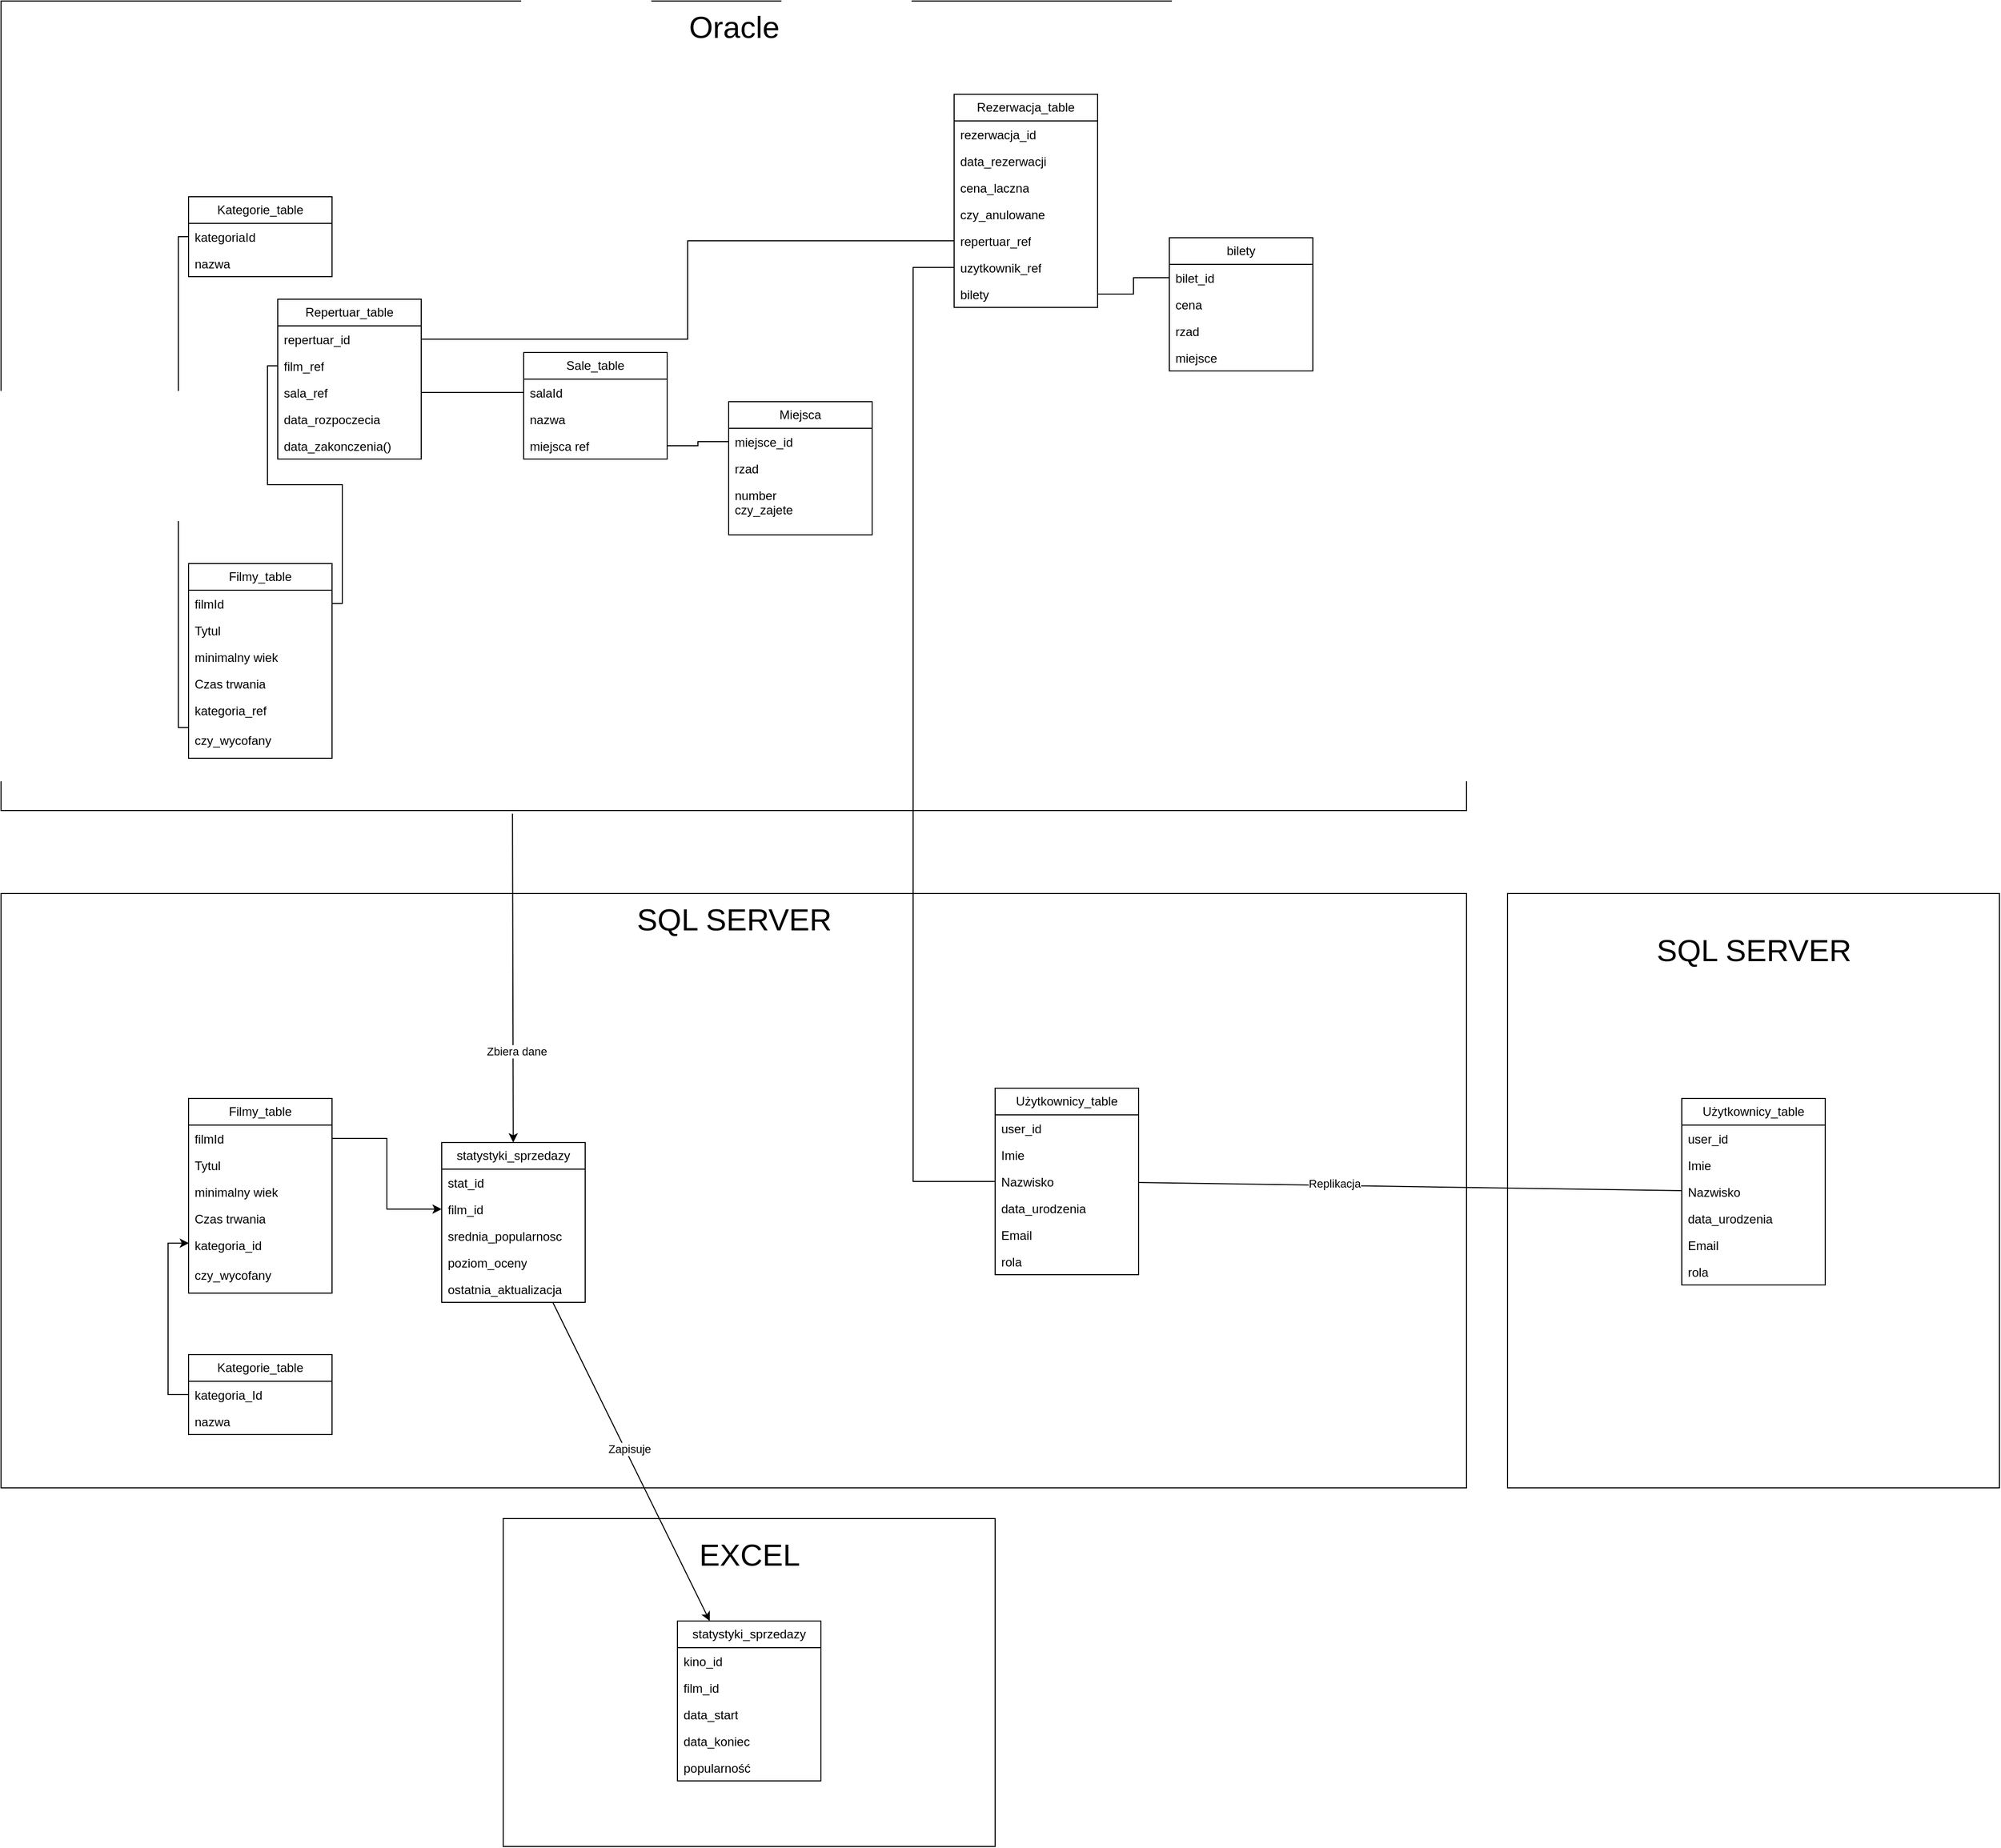 <mxfile version="27.1.6">
  <diagram name="Strona-1" id="frM_Lpd7NIh3YXwH7ZQj">
    <mxGraphModel dx="4051" dy="3438" grid="1" gridSize="10" guides="1" tooltips="1" connect="1" arrows="1" fold="1" page="1" pageScale="1" pageWidth="827" pageHeight="1169" math="0" shadow="0">
      <root>
        <mxCell id="0" />
        <mxCell id="1" parent="0" />
        <mxCell id="8MVPs4rzl3GMZWOx7cKW-61" value="" style="rounded=0;whiteSpace=wrap;html=1;" parent="1" vertex="1">
          <mxGeometry x="90" y="460" width="1430" height="580" as="geometry" />
        </mxCell>
        <mxCell id="8MVPs4rzl3GMZWOx7cKW-57" value="" style="rounded=0;whiteSpace=wrap;html=1;" parent="1" vertex="1">
          <mxGeometry x="90" y="-411" width="1430" height="790" as="geometry" />
        </mxCell>
        <mxCell id="8MVPs4rzl3GMZWOx7cKW-1" value="Użytkownicy_table" style="swimlane;fontStyle=0;childLayout=stackLayout;horizontal=1;startSize=26;fillColor=none;horizontalStack=0;resizeParent=1;resizeParentMax=0;resizeLast=0;collapsible=1;marginBottom=0;whiteSpace=wrap;html=1;" parent="1" vertex="1">
          <mxGeometry x="1060" y="650" width="140" height="182" as="geometry" />
        </mxCell>
        <mxCell id="8MVPs4rzl3GMZWOx7cKW-2" value="user_id" style="text;strokeColor=none;fillColor=none;align=left;verticalAlign=top;spacingLeft=4;spacingRight=4;overflow=hidden;rotatable=0;points=[[0,0.5],[1,0.5]];portConstraint=eastwest;whiteSpace=wrap;html=1;" parent="8MVPs4rzl3GMZWOx7cKW-1" vertex="1">
          <mxGeometry y="26" width="140" height="26" as="geometry" />
        </mxCell>
        <mxCell id="8MVPs4rzl3GMZWOx7cKW-3" value="Imie" style="text;strokeColor=none;fillColor=none;align=left;verticalAlign=top;spacingLeft=4;spacingRight=4;overflow=hidden;rotatable=0;points=[[0,0.5],[1,0.5]];portConstraint=eastwest;whiteSpace=wrap;html=1;" parent="8MVPs4rzl3GMZWOx7cKW-1" vertex="1">
          <mxGeometry y="52" width="140" height="26" as="geometry" />
        </mxCell>
        <mxCell id="8MVPs4rzl3GMZWOx7cKW-4" value="Nazwisko" style="text;strokeColor=none;fillColor=none;align=left;verticalAlign=top;spacingLeft=4;spacingRight=4;overflow=hidden;rotatable=0;points=[[0,0.5],[1,0.5]];portConstraint=eastwest;whiteSpace=wrap;html=1;" parent="8MVPs4rzl3GMZWOx7cKW-1" vertex="1">
          <mxGeometry y="78" width="140" height="26" as="geometry" />
        </mxCell>
        <mxCell id="8MVPs4rzl3GMZWOx7cKW-5" value="data_urodzenia" style="text;strokeColor=none;fillColor=none;align=left;verticalAlign=top;spacingLeft=4;spacingRight=4;overflow=hidden;rotatable=0;points=[[0,0.5],[1,0.5]];portConstraint=eastwest;whiteSpace=wrap;html=1;" parent="8MVPs4rzl3GMZWOx7cKW-1" vertex="1">
          <mxGeometry y="104" width="140" height="26" as="geometry" />
        </mxCell>
        <mxCell id="8MVPs4rzl3GMZWOx7cKW-6" value="Email" style="text;strokeColor=none;fillColor=none;align=left;verticalAlign=top;spacingLeft=4;spacingRight=4;overflow=hidden;rotatable=0;points=[[0,0.5],[1,0.5]];portConstraint=eastwest;whiteSpace=wrap;html=1;" parent="8MVPs4rzl3GMZWOx7cKW-1" vertex="1">
          <mxGeometry y="130" width="140" height="26" as="geometry" />
        </mxCell>
        <mxCell id="8MVPs4rzl3GMZWOx7cKW-7" value="rola" style="text;strokeColor=none;fillColor=none;align=left;verticalAlign=top;spacingLeft=4;spacingRight=4;overflow=hidden;rotatable=0;points=[[0,0.5],[1,0.5]];portConstraint=eastwest;whiteSpace=wrap;html=1;" parent="8MVPs4rzl3GMZWOx7cKW-1" vertex="1">
          <mxGeometry y="156" width="140" height="26" as="geometry" />
        </mxCell>
        <mxCell id="8MVPs4rzl3GMZWOx7cKW-8" value="Filmy_table" style="swimlane;fontStyle=0;childLayout=stackLayout;horizontal=1;startSize=26;fillColor=none;horizontalStack=0;resizeParent=1;resizeParentMax=0;resizeLast=0;collapsible=1;marginBottom=0;whiteSpace=wrap;html=1;" parent="1" vertex="1">
          <mxGeometry x="273" y="138" width="140" height="190" as="geometry" />
        </mxCell>
        <mxCell id="8MVPs4rzl3GMZWOx7cKW-9" value="filmId" style="text;strokeColor=none;fillColor=none;align=left;verticalAlign=top;spacingLeft=4;spacingRight=4;overflow=hidden;rotatable=0;points=[[0,0.5],[1,0.5]];portConstraint=eastwest;whiteSpace=wrap;html=1;" parent="8MVPs4rzl3GMZWOx7cKW-8" vertex="1">
          <mxGeometry y="26" width="140" height="26" as="geometry" />
        </mxCell>
        <mxCell id="8MVPs4rzl3GMZWOx7cKW-10" value="Tytul" style="text;strokeColor=none;fillColor=none;align=left;verticalAlign=top;spacingLeft=4;spacingRight=4;overflow=hidden;rotatable=0;points=[[0,0.5],[1,0.5]];portConstraint=eastwest;whiteSpace=wrap;html=1;" parent="8MVPs4rzl3GMZWOx7cKW-8" vertex="1">
          <mxGeometry y="52" width="140" height="26" as="geometry" />
        </mxCell>
        <mxCell id="8MVPs4rzl3GMZWOx7cKW-11" value="minimalny wiek" style="text;strokeColor=none;fillColor=none;align=left;verticalAlign=top;spacingLeft=4;spacingRight=4;overflow=hidden;rotatable=0;points=[[0,0.5],[1,0.5]];portConstraint=eastwest;whiteSpace=wrap;html=1;" parent="8MVPs4rzl3GMZWOx7cKW-8" vertex="1">
          <mxGeometry y="78" width="140" height="26" as="geometry" />
        </mxCell>
        <mxCell id="8MVPs4rzl3GMZWOx7cKW-12" value="Czas trwania" style="text;strokeColor=none;fillColor=none;align=left;verticalAlign=top;spacingLeft=4;spacingRight=4;overflow=hidden;rotatable=0;points=[[0,0.5],[1,0.5]];portConstraint=eastwest;whiteSpace=wrap;html=1;" parent="8MVPs4rzl3GMZWOx7cKW-8" vertex="1">
          <mxGeometry y="104" width="140" height="26" as="geometry" />
        </mxCell>
        <mxCell id="8MVPs4rzl3GMZWOx7cKW-13" value="kategoria_ref&lt;div&gt;&lt;br&gt;&lt;/div&gt;&lt;div&gt;czy_wycofany&lt;/div&gt;" style="text;strokeColor=none;fillColor=none;align=left;verticalAlign=top;spacingLeft=4;spacingRight=4;overflow=hidden;rotatable=0;points=[[0,0.5],[1,0.5]];portConstraint=eastwest;whiteSpace=wrap;html=1;" parent="8MVPs4rzl3GMZWOx7cKW-8" vertex="1">
          <mxGeometry y="130" width="140" height="60" as="geometry" />
        </mxCell>
        <mxCell id="8MVPs4rzl3GMZWOx7cKW-14" value="Kategorie_table" style="swimlane;fontStyle=0;childLayout=stackLayout;horizontal=1;startSize=26;fillColor=none;horizontalStack=0;resizeParent=1;resizeParentMax=0;resizeLast=0;collapsible=1;marginBottom=0;whiteSpace=wrap;html=1;" parent="1" vertex="1">
          <mxGeometry x="273" y="-220" width="140" height="78" as="geometry" />
        </mxCell>
        <mxCell id="8MVPs4rzl3GMZWOx7cKW-15" value="kategoriaId" style="text;strokeColor=none;fillColor=none;align=left;verticalAlign=top;spacingLeft=4;spacingRight=4;overflow=hidden;rotatable=0;points=[[0,0.5],[1,0.5]];portConstraint=eastwest;whiteSpace=wrap;html=1;" parent="8MVPs4rzl3GMZWOx7cKW-14" vertex="1">
          <mxGeometry y="26" width="140" height="26" as="geometry" />
        </mxCell>
        <mxCell id="8MVPs4rzl3GMZWOx7cKW-16" value="nazwa" style="text;strokeColor=none;fillColor=none;align=left;verticalAlign=top;spacingLeft=4;spacingRight=4;overflow=hidden;rotatable=0;points=[[0,0.5],[1,0.5]];portConstraint=eastwest;whiteSpace=wrap;html=1;" parent="8MVPs4rzl3GMZWOx7cKW-14" vertex="1">
          <mxGeometry y="52" width="140" height="26" as="geometry" />
        </mxCell>
        <mxCell id="8MVPs4rzl3GMZWOx7cKW-17" value="Sale_table" style="swimlane;fontStyle=0;childLayout=stackLayout;horizontal=1;startSize=26;fillColor=none;horizontalStack=0;resizeParent=1;resizeParentMax=0;resizeLast=0;collapsible=1;marginBottom=0;whiteSpace=wrap;html=1;" parent="1" vertex="1">
          <mxGeometry x="600" y="-68" width="140" height="104" as="geometry" />
        </mxCell>
        <mxCell id="8MVPs4rzl3GMZWOx7cKW-18" value="salaId" style="text;strokeColor=none;fillColor=none;align=left;verticalAlign=top;spacingLeft=4;spacingRight=4;overflow=hidden;rotatable=0;points=[[0,0.5],[1,0.5]];portConstraint=eastwest;whiteSpace=wrap;html=1;" parent="8MVPs4rzl3GMZWOx7cKW-17" vertex="1">
          <mxGeometry y="26" width="140" height="26" as="geometry" />
        </mxCell>
        <mxCell id="8MVPs4rzl3GMZWOx7cKW-19" value="nazwa" style="text;strokeColor=none;fillColor=none;align=left;verticalAlign=top;spacingLeft=4;spacingRight=4;overflow=hidden;rotatable=0;points=[[0,0.5],[1,0.5]];portConstraint=eastwest;whiteSpace=wrap;html=1;" parent="8MVPs4rzl3GMZWOx7cKW-17" vertex="1">
          <mxGeometry y="52" width="140" height="26" as="geometry" />
        </mxCell>
        <mxCell id="8MVPs4rzl3GMZWOx7cKW-20" value="miejsca ref" style="text;strokeColor=none;fillColor=none;align=left;verticalAlign=top;spacingLeft=4;spacingRight=4;overflow=hidden;rotatable=0;points=[[0,0.5],[1,0.5]];portConstraint=eastwest;whiteSpace=wrap;html=1;" parent="8MVPs4rzl3GMZWOx7cKW-17" vertex="1">
          <mxGeometry y="78" width="140" height="26" as="geometry" />
        </mxCell>
        <mxCell id="8MVPs4rzl3GMZWOx7cKW-21" value="Repertuar_table" style="swimlane;fontStyle=0;childLayout=stackLayout;horizontal=1;startSize=26;fillColor=none;horizontalStack=0;resizeParent=1;resizeParentMax=0;resizeLast=0;collapsible=1;marginBottom=0;whiteSpace=wrap;html=1;" parent="1" vertex="1">
          <mxGeometry x="360" y="-120" width="140" height="156" as="geometry" />
        </mxCell>
        <mxCell id="8MVPs4rzl3GMZWOx7cKW-22" value="repertuar_id" style="text;strokeColor=none;fillColor=none;align=left;verticalAlign=top;spacingLeft=4;spacingRight=4;overflow=hidden;rotatable=0;points=[[0,0.5],[1,0.5]];portConstraint=eastwest;whiteSpace=wrap;html=1;" parent="8MVPs4rzl3GMZWOx7cKW-21" vertex="1">
          <mxGeometry y="26" width="140" height="26" as="geometry" />
        </mxCell>
        <mxCell id="8MVPs4rzl3GMZWOx7cKW-23" value="film_ref" style="text;strokeColor=none;fillColor=none;align=left;verticalAlign=top;spacingLeft=4;spacingRight=4;overflow=hidden;rotatable=0;points=[[0,0.5],[1,0.5]];portConstraint=eastwest;whiteSpace=wrap;html=1;" parent="8MVPs4rzl3GMZWOx7cKW-21" vertex="1">
          <mxGeometry y="52" width="140" height="26" as="geometry" />
        </mxCell>
        <mxCell id="8MVPs4rzl3GMZWOx7cKW-24" value="sala_ref" style="text;strokeColor=none;fillColor=none;align=left;verticalAlign=top;spacingLeft=4;spacingRight=4;overflow=hidden;rotatable=0;points=[[0,0.5],[1,0.5]];portConstraint=eastwest;whiteSpace=wrap;html=1;" parent="8MVPs4rzl3GMZWOx7cKW-21" vertex="1">
          <mxGeometry y="78" width="140" height="26" as="geometry" />
        </mxCell>
        <mxCell id="8MVPs4rzl3GMZWOx7cKW-25" value="data_rozpoczecia" style="text;strokeColor=none;fillColor=none;align=left;verticalAlign=top;spacingLeft=4;spacingRight=4;overflow=hidden;rotatable=0;points=[[0,0.5],[1,0.5]];portConstraint=eastwest;whiteSpace=wrap;html=1;" parent="8MVPs4rzl3GMZWOx7cKW-21" vertex="1">
          <mxGeometry y="104" width="140" height="26" as="geometry" />
        </mxCell>
        <mxCell id="8MVPs4rzl3GMZWOx7cKW-26" value="data_zakonczenia()" style="text;strokeColor=none;fillColor=none;align=left;verticalAlign=top;spacingLeft=4;spacingRight=4;overflow=hidden;rotatable=0;points=[[0,0.5],[1,0.5]];portConstraint=eastwest;whiteSpace=wrap;html=1;" parent="8MVPs4rzl3GMZWOx7cKW-21" vertex="1">
          <mxGeometry y="130" width="140" height="26" as="geometry" />
        </mxCell>
        <mxCell id="8MVPs4rzl3GMZWOx7cKW-27" value="Miejsca" style="swimlane;fontStyle=0;childLayout=stackLayout;horizontal=1;startSize=26;fillColor=none;horizontalStack=0;resizeParent=1;resizeParentMax=0;resizeLast=0;collapsible=1;marginBottom=0;whiteSpace=wrap;html=1;" parent="1" vertex="1">
          <mxGeometry x="800" y="-20" width="140" height="130" as="geometry" />
        </mxCell>
        <mxCell id="8MVPs4rzl3GMZWOx7cKW-28" value="miejsce_id" style="text;strokeColor=none;fillColor=none;align=left;verticalAlign=top;spacingLeft=4;spacingRight=4;overflow=hidden;rotatable=0;points=[[0,0.5],[1,0.5]];portConstraint=eastwest;whiteSpace=wrap;html=1;" parent="8MVPs4rzl3GMZWOx7cKW-27" vertex="1">
          <mxGeometry y="26" width="140" height="26" as="geometry" />
        </mxCell>
        <mxCell id="8MVPs4rzl3GMZWOx7cKW-29" value="rzad" style="text;strokeColor=none;fillColor=none;align=left;verticalAlign=top;spacingLeft=4;spacingRight=4;overflow=hidden;rotatable=0;points=[[0,0.5],[1,0.5]];portConstraint=eastwest;whiteSpace=wrap;html=1;" parent="8MVPs4rzl3GMZWOx7cKW-27" vertex="1">
          <mxGeometry y="52" width="140" height="26" as="geometry" />
        </mxCell>
        <mxCell id="8MVPs4rzl3GMZWOx7cKW-30" value="number&lt;div&gt;czy_zajete&lt;/div&gt;" style="text;strokeColor=none;fillColor=none;align=left;verticalAlign=top;spacingLeft=4;spacingRight=4;overflow=hidden;rotatable=0;points=[[0,0.5],[1,0.5]];portConstraint=eastwest;whiteSpace=wrap;html=1;" parent="8MVPs4rzl3GMZWOx7cKW-27" vertex="1">
          <mxGeometry y="78" width="140" height="52" as="geometry" />
        </mxCell>
        <mxCell id="8MVPs4rzl3GMZWOx7cKW-31" value="bilety" style="swimlane;fontStyle=0;childLayout=stackLayout;horizontal=1;startSize=26;fillColor=none;horizontalStack=0;resizeParent=1;resizeParentMax=0;resizeLast=0;collapsible=1;marginBottom=0;whiteSpace=wrap;html=1;" parent="1" vertex="1">
          <mxGeometry x="1230" y="-180" width="140" height="130" as="geometry" />
        </mxCell>
        <mxCell id="8MVPs4rzl3GMZWOx7cKW-32" value="bilet_id" style="text;strokeColor=none;fillColor=none;align=left;verticalAlign=top;spacingLeft=4;spacingRight=4;overflow=hidden;rotatable=0;points=[[0,0.5],[1,0.5]];portConstraint=eastwest;whiteSpace=wrap;html=1;" parent="8MVPs4rzl3GMZWOx7cKW-31" vertex="1">
          <mxGeometry y="26" width="140" height="26" as="geometry" />
        </mxCell>
        <mxCell id="8MVPs4rzl3GMZWOx7cKW-33" value="cena" style="text;strokeColor=none;fillColor=none;align=left;verticalAlign=top;spacingLeft=4;spacingRight=4;overflow=hidden;rotatable=0;points=[[0,0.5],[1,0.5]];portConstraint=eastwest;whiteSpace=wrap;html=1;" parent="8MVPs4rzl3GMZWOx7cKW-31" vertex="1">
          <mxGeometry y="52" width="140" height="26" as="geometry" />
        </mxCell>
        <mxCell id="8MVPs4rzl3GMZWOx7cKW-34" value="rzad" style="text;strokeColor=none;fillColor=none;align=left;verticalAlign=top;spacingLeft=4;spacingRight=4;overflow=hidden;rotatable=0;points=[[0,0.5],[1,0.5]];portConstraint=eastwest;whiteSpace=wrap;html=1;" parent="8MVPs4rzl3GMZWOx7cKW-31" vertex="1">
          <mxGeometry y="78" width="140" height="26" as="geometry" />
        </mxCell>
        <mxCell id="8MVPs4rzl3GMZWOx7cKW-35" value="miejsce" style="text;strokeColor=none;fillColor=none;align=left;verticalAlign=top;spacingLeft=4;spacingRight=4;overflow=hidden;rotatable=0;points=[[0,0.5],[1,0.5]];portConstraint=eastwest;whiteSpace=wrap;html=1;" parent="8MVPs4rzl3GMZWOx7cKW-31" vertex="1">
          <mxGeometry y="104" width="140" height="26" as="geometry" />
        </mxCell>
        <mxCell id="8MVPs4rzl3GMZWOx7cKW-36" value="Rezerwacja_table" style="swimlane;fontStyle=0;childLayout=stackLayout;horizontal=1;startSize=26;fillColor=none;horizontalStack=0;resizeParent=1;resizeParentMax=0;resizeLast=0;collapsible=1;marginBottom=0;whiteSpace=wrap;html=1;" parent="1" vertex="1">
          <mxGeometry x="1020" y="-320" width="140" height="208" as="geometry" />
        </mxCell>
        <mxCell id="8MVPs4rzl3GMZWOx7cKW-37" value="rezerwacja_id" style="text;strokeColor=none;fillColor=none;align=left;verticalAlign=top;spacingLeft=4;spacingRight=4;overflow=hidden;rotatable=0;points=[[0,0.5],[1,0.5]];portConstraint=eastwest;whiteSpace=wrap;html=1;" parent="8MVPs4rzl3GMZWOx7cKW-36" vertex="1">
          <mxGeometry y="26" width="140" height="26" as="geometry" />
        </mxCell>
        <mxCell id="8MVPs4rzl3GMZWOx7cKW-38" value="data_rezerwacji" style="text;strokeColor=none;fillColor=none;align=left;verticalAlign=top;spacingLeft=4;spacingRight=4;overflow=hidden;rotatable=0;points=[[0,0.5],[1,0.5]];portConstraint=eastwest;whiteSpace=wrap;html=1;" parent="8MVPs4rzl3GMZWOx7cKW-36" vertex="1">
          <mxGeometry y="52" width="140" height="26" as="geometry" />
        </mxCell>
        <mxCell id="8MVPs4rzl3GMZWOx7cKW-39" value="cena_laczna" style="text;strokeColor=none;fillColor=none;align=left;verticalAlign=top;spacingLeft=4;spacingRight=4;overflow=hidden;rotatable=0;points=[[0,0.5],[1,0.5]];portConstraint=eastwest;whiteSpace=wrap;html=1;" parent="8MVPs4rzl3GMZWOx7cKW-36" vertex="1">
          <mxGeometry y="78" width="140" height="26" as="geometry" />
        </mxCell>
        <mxCell id="8MVPs4rzl3GMZWOx7cKW-40" value="czy_anulowane" style="text;strokeColor=none;fillColor=none;align=left;verticalAlign=top;spacingLeft=4;spacingRight=4;overflow=hidden;rotatable=0;points=[[0,0.5],[1,0.5]];portConstraint=eastwest;whiteSpace=wrap;html=1;" parent="8MVPs4rzl3GMZWOx7cKW-36" vertex="1">
          <mxGeometry y="104" width="140" height="26" as="geometry" />
        </mxCell>
        <mxCell id="8MVPs4rzl3GMZWOx7cKW-41" value="repertuar_ref" style="text;strokeColor=none;fillColor=none;align=left;verticalAlign=top;spacingLeft=4;spacingRight=4;overflow=hidden;rotatable=0;points=[[0,0.5],[1,0.5]];portConstraint=eastwest;whiteSpace=wrap;html=1;" parent="8MVPs4rzl3GMZWOx7cKW-36" vertex="1">
          <mxGeometry y="130" width="140" height="26" as="geometry" />
        </mxCell>
        <mxCell id="8MVPs4rzl3GMZWOx7cKW-42" value="uzytkownik_ref" style="text;strokeColor=none;fillColor=none;align=left;verticalAlign=top;spacingLeft=4;spacingRight=4;overflow=hidden;rotatable=0;points=[[0,0.5],[1,0.5]];portConstraint=eastwest;whiteSpace=wrap;html=1;" parent="8MVPs4rzl3GMZWOx7cKW-36" vertex="1">
          <mxGeometry y="156" width="140" height="26" as="geometry" />
        </mxCell>
        <mxCell id="8MVPs4rzl3GMZWOx7cKW-43" value="bilety" style="text;strokeColor=none;fillColor=none;align=left;verticalAlign=top;spacingLeft=4;spacingRight=4;overflow=hidden;rotatable=0;points=[[0,0.5],[1,0.5]];portConstraint=eastwest;whiteSpace=wrap;html=1;" parent="8MVPs4rzl3GMZWOx7cKW-36" vertex="1">
          <mxGeometry y="182" width="140" height="26" as="geometry" />
        </mxCell>
        <mxCell id="8MVPs4rzl3GMZWOx7cKW-44" value="" style="endArrow=none;html=1;edgeStyle=orthogonalEdgeStyle;rounded=0;entryX=0;entryY=0.5;entryDx=0;entryDy=0;exitX=0;exitY=0.5;exitDx=0;exitDy=0;" parent="1" source="8MVPs4rzl3GMZWOx7cKW-13" target="8MVPs4rzl3GMZWOx7cKW-15" edge="1">
          <mxGeometry relative="1" as="geometry">
            <mxPoint x="70" y="-60" as="sourcePoint" />
            <mxPoint x="230" y="-60" as="targetPoint" />
          </mxGeometry>
        </mxCell>
        <mxCell id="8MVPs4rzl3GMZWOx7cKW-45" value="" style="endArrow=none;html=1;edgeStyle=orthogonalEdgeStyle;rounded=0;entryX=0;entryY=0.5;entryDx=0;entryDy=0;exitX=1;exitY=0.5;exitDx=0;exitDy=0;" parent="1" source="8MVPs4rzl3GMZWOx7cKW-9" target="8MVPs4rzl3GMZWOx7cKW-23" edge="1">
          <mxGeometry relative="1" as="geometry">
            <mxPoint x="200" y="402" as="sourcePoint" />
            <mxPoint x="200" y="-140" as="targetPoint" />
          </mxGeometry>
        </mxCell>
        <mxCell id="8MVPs4rzl3GMZWOx7cKW-46" value="" style="endArrow=none;html=1;edgeStyle=orthogonalEdgeStyle;rounded=0;entryX=0;entryY=0.5;entryDx=0;entryDy=0;exitX=1;exitY=0.5;exitDx=0;exitDy=0;" parent="1" source="8MVPs4rzl3GMZWOx7cKW-22" target="8MVPs4rzl3GMZWOx7cKW-41" edge="1">
          <mxGeometry relative="1" as="geometry">
            <mxPoint x="700" y="255" as="sourcePoint" />
            <mxPoint x="700" y="-287" as="targetPoint" />
          </mxGeometry>
        </mxCell>
        <mxCell id="8MVPs4rzl3GMZWOx7cKW-47" value="" style="endArrow=none;html=1;edgeStyle=orthogonalEdgeStyle;rounded=0;exitX=1;exitY=0.5;exitDx=0;exitDy=0;" parent="1" source="8MVPs4rzl3GMZWOx7cKW-20" target="8MVPs4rzl3GMZWOx7cKW-28" edge="1">
          <mxGeometry relative="1" as="geometry">
            <mxPoint x="303" y="311" as="sourcePoint" />
            <mxPoint x="303" y="-231" as="targetPoint" />
          </mxGeometry>
        </mxCell>
        <mxCell id="8MVPs4rzl3GMZWOx7cKW-48" value="" style="endArrow=none;html=1;edgeStyle=orthogonalEdgeStyle;rounded=0;entryX=0;entryY=0.5;entryDx=0;entryDy=0;exitX=1;exitY=0.5;exitDx=0;exitDy=0;" parent="1" source="8MVPs4rzl3GMZWOx7cKW-24" target="8MVPs4rzl3GMZWOx7cKW-18" edge="1">
          <mxGeometry relative="1" as="geometry">
            <mxPoint x="313" y="321" as="sourcePoint" />
            <mxPoint x="313" y="-221" as="targetPoint" />
          </mxGeometry>
        </mxCell>
        <mxCell id="8MVPs4rzl3GMZWOx7cKW-49" value="" style="endArrow=none;html=1;edgeStyle=orthogonalEdgeStyle;rounded=0;entryX=0;entryY=0.5;entryDx=0;entryDy=0;exitX=1;exitY=0.5;exitDx=0;exitDy=0;" parent="1" source="8MVPs4rzl3GMZWOx7cKW-43" target="8MVPs4rzl3GMZWOx7cKW-32" edge="1">
          <mxGeometry relative="1" as="geometry">
            <mxPoint x="510" y="-71" as="sourcePoint" />
            <mxPoint x="1030" y="-167" as="targetPoint" />
          </mxGeometry>
        </mxCell>
        <mxCell id="8MVPs4rzl3GMZWOx7cKW-50" value="" style="endArrow=none;html=1;edgeStyle=orthogonalEdgeStyle;rounded=0;entryX=0;entryY=0.5;entryDx=0;entryDy=0;" parent="1" source="8MVPs4rzl3GMZWOx7cKW-1" target="8MVPs4rzl3GMZWOx7cKW-42" edge="1">
          <mxGeometry relative="1" as="geometry">
            <mxPoint x="1130" y="320" as="sourcePoint" />
            <mxPoint x="1130" y="100" as="targetPoint" />
            <Array as="points">
              <mxPoint x="980" y="-151" />
            </Array>
          </mxGeometry>
        </mxCell>
        <mxCell id="8MVPs4rzl3GMZWOx7cKW-51" value="Filmy_table" style="swimlane;fontStyle=0;childLayout=stackLayout;horizontal=1;startSize=26;fillColor=none;horizontalStack=0;resizeParent=1;resizeParentMax=0;resizeLast=0;collapsible=1;marginBottom=0;whiteSpace=wrap;html=1;" parent="1" vertex="1">
          <mxGeometry x="273" y="660" width="140" height="190" as="geometry" />
        </mxCell>
        <mxCell id="8MVPs4rzl3GMZWOx7cKW-52" value="filmId" style="text;strokeColor=none;fillColor=none;align=left;verticalAlign=top;spacingLeft=4;spacingRight=4;overflow=hidden;rotatable=0;points=[[0,0.5],[1,0.5]];portConstraint=eastwest;whiteSpace=wrap;html=1;" parent="8MVPs4rzl3GMZWOx7cKW-51" vertex="1">
          <mxGeometry y="26" width="140" height="26" as="geometry" />
        </mxCell>
        <mxCell id="8MVPs4rzl3GMZWOx7cKW-53" value="Tytul" style="text;strokeColor=none;fillColor=none;align=left;verticalAlign=top;spacingLeft=4;spacingRight=4;overflow=hidden;rotatable=0;points=[[0,0.5],[1,0.5]];portConstraint=eastwest;whiteSpace=wrap;html=1;" parent="8MVPs4rzl3GMZWOx7cKW-51" vertex="1">
          <mxGeometry y="52" width="140" height="26" as="geometry" />
        </mxCell>
        <mxCell id="8MVPs4rzl3GMZWOx7cKW-54" value="minimalny wiek" style="text;strokeColor=none;fillColor=none;align=left;verticalAlign=top;spacingLeft=4;spacingRight=4;overflow=hidden;rotatable=0;points=[[0,0.5],[1,0.5]];portConstraint=eastwest;whiteSpace=wrap;html=1;" parent="8MVPs4rzl3GMZWOx7cKW-51" vertex="1">
          <mxGeometry y="78" width="140" height="26" as="geometry" />
        </mxCell>
        <mxCell id="8MVPs4rzl3GMZWOx7cKW-55" value="Czas trwania" style="text;strokeColor=none;fillColor=none;align=left;verticalAlign=top;spacingLeft=4;spacingRight=4;overflow=hidden;rotatable=0;points=[[0,0.5],[1,0.5]];portConstraint=eastwest;whiteSpace=wrap;html=1;" parent="8MVPs4rzl3GMZWOx7cKW-51" vertex="1">
          <mxGeometry y="104" width="140" height="26" as="geometry" />
        </mxCell>
        <mxCell id="8MVPs4rzl3GMZWOx7cKW-56" value="kategoria_id&lt;div&gt;&lt;br&gt;&lt;/div&gt;&lt;div&gt;czy_wycofany&lt;/div&gt;" style="text;strokeColor=none;fillColor=none;align=left;verticalAlign=top;spacingLeft=4;spacingRight=4;overflow=hidden;rotatable=0;points=[[0,0.5],[1,0.5]];portConstraint=eastwest;whiteSpace=wrap;html=1;" parent="8MVPs4rzl3GMZWOx7cKW-51" vertex="1">
          <mxGeometry y="130" width="140" height="60" as="geometry" />
        </mxCell>
        <mxCell id="8MVPs4rzl3GMZWOx7cKW-60" value="&lt;font style=&quot;font-size: 30px;&quot;&gt;Oracle&lt;/font&gt;" style="text;html=1;align=center;verticalAlign=middle;resizable=0;points=[];autosize=1;strokeColor=none;fillColor=none;" parent="1" vertex="1">
          <mxGeometry x="750" y="-411" width="110" height="50" as="geometry" />
        </mxCell>
        <mxCell id="8MVPs4rzl3GMZWOx7cKW-62" value="&lt;font style=&quot;font-size: 30px;&quot;&gt;SQL SERVER&lt;/font&gt;" style="text;html=1;align=center;verticalAlign=middle;resizable=0;points=[];autosize=1;strokeColor=none;fillColor=none;" parent="1" vertex="1">
          <mxGeometry x="700" y="460" width="210" height="50" as="geometry" />
        </mxCell>
        <mxCell id="8MVPs4rzl3GMZWOx7cKW-73" value="Kategorie_table" style="swimlane;fontStyle=0;childLayout=stackLayout;horizontal=1;startSize=26;fillColor=none;horizontalStack=0;resizeParent=1;resizeParentMax=0;resizeLast=0;collapsible=1;marginBottom=0;whiteSpace=wrap;html=1;" parent="1" vertex="1">
          <mxGeometry x="273" y="910" width="140" height="78" as="geometry" />
        </mxCell>
        <mxCell id="8MVPs4rzl3GMZWOx7cKW-74" value="kategoria_Id" style="text;strokeColor=none;fillColor=none;align=left;verticalAlign=top;spacingLeft=4;spacingRight=4;overflow=hidden;rotatable=0;points=[[0,0.5],[1,0.5]];portConstraint=eastwest;whiteSpace=wrap;html=1;" parent="8MVPs4rzl3GMZWOx7cKW-73" vertex="1">
          <mxGeometry y="26" width="140" height="26" as="geometry" />
        </mxCell>
        <mxCell id="8MVPs4rzl3GMZWOx7cKW-75" value="nazwa" style="text;strokeColor=none;fillColor=none;align=left;verticalAlign=top;spacingLeft=4;spacingRight=4;overflow=hidden;rotatable=0;points=[[0,0.5],[1,0.5]];portConstraint=eastwest;whiteSpace=wrap;html=1;" parent="8MVPs4rzl3GMZWOx7cKW-73" vertex="1">
          <mxGeometry y="52" width="140" height="26" as="geometry" />
        </mxCell>
        <mxCell id="8MVPs4rzl3GMZWOx7cKW-76" style="edgeStyle=orthogonalEdgeStyle;rounded=0;orthogonalLoop=1;jettySize=auto;html=1;entryX=0.003;entryY=0.187;entryDx=0;entryDy=0;entryPerimeter=0;" parent="1" source="8MVPs4rzl3GMZWOx7cKW-74" target="8MVPs4rzl3GMZWOx7cKW-56" edge="1">
          <mxGeometry relative="1" as="geometry" />
        </mxCell>
        <mxCell id="8MVPs4rzl3GMZWOx7cKW-77" value="statystyki_sprzedazy" style="swimlane;fontStyle=0;childLayout=stackLayout;horizontal=1;startSize=26;fillColor=none;horizontalStack=0;resizeParent=1;resizeParentMax=0;resizeLast=0;collapsible=1;marginBottom=0;whiteSpace=wrap;html=1;" parent="1" vertex="1">
          <mxGeometry x="520" y="703" width="140" height="156" as="geometry" />
        </mxCell>
        <mxCell id="8MVPs4rzl3GMZWOx7cKW-78" value="stat_id" style="text;strokeColor=none;fillColor=none;align=left;verticalAlign=top;spacingLeft=4;spacingRight=4;overflow=hidden;rotatable=0;points=[[0,0.5],[1,0.5]];portConstraint=eastwest;whiteSpace=wrap;html=1;" parent="8MVPs4rzl3GMZWOx7cKW-77" vertex="1">
          <mxGeometry y="26" width="140" height="26" as="geometry" />
        </mxCell>
        <mxCell id="8MVPs4rzl3GMZWOx7cKW-79" value="film_id" style="text;strokeColor=none;fillColor=none;align=left;verticalAlign=top;spacingLeft=4;spacingRight=4;overflow=hidden;rotatable=0;points=[[0,0.5],[1,0.5]];portConstraint=eastwest;whiteSpace=wrap;html=1;" parent="8MVPs4rzl3GMZWOx7cKW-77" vertex="1">
          <mxGeometry y="52" width="140" height="26" as="geometry" />
        </mxCell>
        <mxCell id="8MVPs4rzl3GMZWOx7cKW-80" value="srednia_popularnosc" style="text;strokeColor=none;fillColor=none;align=left;verticalAlign=top;spacingLeft=4;spacingRight=4;overflow=hidden;rotatable=0;points=[[0,0.5],[1,0.5]];portConstraint=eastwest;whiteSpace=wrap;html=1;" parent="8MVPs4rzl3GMZWOx7cKW-77" vertex="1">
          <mxGeometry y="78" width="140" height="26" as="geometry" />
        </mxCell>
        <mxCell id="8MVPs4rzl3GMZWOx7cKW-81" value="poziom_oceny" style="text;strokeColor=none;fillColor=none;align=left;verticalAlign=top;spacingLeft=4;spacingRight=4;overflow=hidden;rotatable=0;points=[[0,0.5],[1,0.5]];portConstraint=eastwest;whiteSpace=wrap;html=1;" parent="8MVPs4rzl3GMZWOx7cKW-77" vertex="1">
          <mxGeometry y="104" width="140" height="26" as="geometry" />
        </mxCell>
        <mxCell id="8MVPs4rzl3GMZWOx7cKW-82" value="ostatnia_aktualizacja" style="text;strokeColor=none;fillColor=none;align=left;verticalAlign=top;spacingLeft=4;spacingRight=4;overflow=hidden;rotatable=0;points=[[0,0.5],[1,0.5]];portConstraint=eastwest;whiteSpace=wrap;html=1;" parent="8MVPs4rzl3GMZWOx7cKW-77" vertex="1">
          <mxGeometry y="130" width="140" height="26" as="geometry" />
        </mxCell>
        <mxCell id="8MVPs4rzl3GMZWOx7cKW-91" style="edgeStyle=orthogonalEdgeStyle;rounded=0;orthogonalLoop=1;jettySize=auto;html=1;entryX=0;entryY=0.5;entryDx=0;entryDy=0;" parent="1" source="8MVPs4rzl3GMZWOx7cKW-52" target="8MVPs4rzl3GMZWOx7cKW-79" edge="1">
          <mxGeometry relative="1" as="geometry" />
        </mxCell>
        <mxCell id="015HDyCm4sKrlWFYnNxV-2" value="" style="rounded=0;whiteSpace=wrap;html=1;" vertex="1" parent="1">
          <mxGeometry x="1560" y="460" width="480" height="580" as="geometry" />
        </mxCell>
        <mxCell id="015HDyCm4sKrlWFYnNxV-3" value="&lt;font style=&quot;font-size: 30px;&quot;&gt;SQL SERVER&lt;/font&gt;" style="text;html=1;align=center;verticalAlign=middle;resizable=0;points=[];autosize=1;strokeColor=none;fillColor=none;" vertex="1" parent="1">
          <mxGeometry x="1695" y="490" width="210" height="50" as="geometry" />
        </mxCell>
        <mxCell id="015HDyCm4sKrlWFYnNxV-4" value="Użytkownicy_table" style="swimlane;fontStyle=0;childLayout=stackLayout;horizontal=1;startSize=26;fillColor=none;horizontalStack=0;resizeParent=1;resizeParentMax=0;resizeLast=0;collapsible=1;marginBottom=0;whiteSpace=wrap;html=1;" vertex="1" parent="1">
          <mxGeometry x="1730" y="660" width="140" height="182" as="geometry" />
        </mxCell>
        <mxCell id="015HDyCm4sKrlWFYnNxV-5" value="user_id" style="text;strokeColor=none;fillColor=none;align=left;verticalAlign=top;spacingLeft=4;spacingRight=4;overflow=hidden;rotatable=0;points=[[0,0.5],[1,0.5]];portConstraint=eastwest;whiteSpace=wrap;html=1;" vertex="1" parent="015HDyCm4sKrlWFYnNxV-4">
          <mxGeometry y="26" width="140" height="26" as="geometry" />
        </mxCell>
        <mxCell id="015HDyCm4sKrlWFYnNxV-6" value="Imie" style="text;strokeColor=none;fillColor=none;align=left;verticalAlign=top;spacingLeft=4;spacingRight=4;overflow=hidden;rotatable=0;points=[[0,0.5],[1,0.5]];portConstraint=eastwest;whiteSpace=wrap;html=1;" vertex="1" parent="015HDyCm4sKrlWFYnNxV-4">
          <mxGeometry y="52" width="140" height="26" as="geometry" />
        </mxCell>
        <mxCell id="015HDyCm4sKrlWFYnNxV-7" value="Nazwisko" style="text;strokeColor=none;fillColor=none;align=left;verticalAlign=top;spacingLeft=4;spacingRight=4;overflow=hidden;rotatable=0;points=[[0,0.5],[1,0.5]];portConstraint=eastwest;whiteSpace=wrap;html=1;" vertex="1" parent="015HDyCm4sKrlWFYnNxV-4">
          <mxGeometry y="78" width="140" height="26" as="geometry" />
        </mxCell>
        <mxCell id="015HDyCm4sKrlWFYnNxV-8" value="data_urodzenia" style="text;strokeColor=none;fillColor=none;align=left;verticalAlign=top;spacingLeft=4;spacingRight=4;overflow=hidden;rotatable=0;points=[[0,0.5],[1,0.5]];portConstraint=eastwest;whiteSpace=wrap;html=1;" vertex="1" parent="015HDyCm4sKrlWFYnNxV-4">
          <mxGeometry y="104" width="140" height="26" as="geometry" />
        </mxCell>
        <mxCell id="015HDyCm4sKrlWFYnNxV-9" value="Email" style="text;strokeColor=none;fillColor=none;align=left;verticalAlign=top;spacingLeft=4;spacingRight=4;overflow=hidden;rotatable=0;points=[[0,0.5],[1,0.5]];portConstraint=eastwest;whiteSpace=wrap;html=1;" vertex="1" parent="015HDyCm4sKrlWFYnNxV-4">
          <mxGeometry y="130" width="140" height="26" as="geometry" />
        </mxCell>
        <mxCell id="015HDyCm4sKrlWFYnNxV-10" value="rola" style="text;strokeColor=none;fillColor=none;align=left;verticalAlign=top;spacingLeft=4;spacingRight=4;overflow=hidden;rotatable=0;points=[[0,0.5],[1,0.5]];portConstraint=eastwest;whiteSpace=wrap;html=1;" vertex="1" parent="015HDyCm4sKrlWFYnNxV-4">
          <mxGeometry y="156" width="140" height="26" as="geometry" />
        </mxCell>
        <mxCell id="015HDyCm4sKrlWFYnNxV-13" value="" style="endArrow=none;html=1;rounded=0;" edge="1" parent="1" source="8MVPs4rzl3GMZWOx7cKW-1" target="015HDyCm4sKrlWFYnNxV-4">
          <mxGeometry width="50" height="50" relative="1" as="geometry">
            <mxPoint x="1350" y="740" as="sourcePoint" />
            <mxPoint x="1400" y="690" as="targetPoint" />
          </mxGeometry>
        </mxCell>
        <mxCell id="015HDyCm4sKrlWFYnNxV-14" value="Replikacja" style="edgeLabel;html=1;align=center;verticalAlign=middle;resizable=0;points=[];" vertex="1" connectable="0" parent="015HDyCm4sKrlWFYnNxV-13">
          <mxGeometry x="-0.281" y="2" relative="1" as="geometry">
            <mxPoint as="offset" />
          </mxGeometry>
        </mxCell>
        <mxCell id="015HDyCm4sKrlWFYnNxV-15" value="" style="rounded=0;whiteSpace=wrap;html=1;" vertex="1" parent="1">
          <mxGeometry x="580" y="1070" width="480" height="320" as="geometry" />
        </mxCell>
        <mxCell id="015HDyCm4sKrlWFYnNxV-16" value="&lt;font style=&quot;font-size: 30px;&quot;&gt;EXCEL&lt;/font&gt;" style="text;html=1;align=center;verticalAlign=middle;resizable=0;points=[];autosize=1;strokeColor=none;fillColor=none;" vertex="1" parent="1">
          <mxGeometry x="760" y="1080" width="120" height="50" as="geometry" />
        </mxCell>
        <mxCell id="015HDyCm4sKrlWFYnNxV-17" value="" style="endArrow=classic;html=1;rounded=0;exitX=0.349;exitY=1.004;exitDx=0;exitDy=0;exitPerimeter=0;" edge="1" parent="1" source="8MVPs4rzl3GMZWOx7cKW-57" target="8MVPs4rzl3GMZWOx7cKW-77">
          <mxGeometry width="50" height="50" relative="1" as="geometry">
            <mxPoint x="20" y="560" as="sourcePoint" />
            <mxPoint x="70" y="510" as="targetPoint" />
          </mxGeometry>
        </mxCell>
        <mxCell id="015HDyCm4sKrlWFYnNxV-18" value="Zbiera dane" style="edgeLabel;html=1;align=center;verticalAlign=middle;resizable=0;points=[];" vertex="1" connectable="0" parent="015HDyCm4sKrlWFYnNxV-17">
          <mxGeometry x="0.442" y="3" relative="1" as="geometry">
            <mxPoint as="offset" />
          </mxGeometry>
        </mxCell>
        <mxCell id="015HDyCm4sKrlWFYnNxV-19" value="" style="endArrow=classic;html=1;rounded=0;" edge="1" parent="1" source="8MVPs4rzl3GMZWOx7cKW-77" target="015HDyCm4sKrlWFYnNxV-20">
          <mxGeometry width="50" height="50" relative="1" as="geometry">
            <mxPoint x="280" y="1440" as="sourcePoint" />
            <mxPoint x="130" y="1330" as="targetPoint" />
          </mxGeometry>
        </mxCell>
        <mxCell id="015HDyCm4sKrlWFYnNxV-27" value="Zapisuje" style="edgeLabel;html=1;align=center;verticalAlign=middle;resizable=0;points=[];" vertex="1" connectable="0" parent="015HDyCm4sKrlWFYnNxV-19">
          <mxGeometry x="-0.072" y="4" relative="1" as="geometry">
            <mxPoint as="offset" />
          </mxGeometry>
        </mxCell>
        <mxCell id="015HDyCm4sKrlWFYnNxV-20" value="statystyki_sprzedazy" style="swimlane;fontStyle=0;childLayout=stackLayout;horizontal=1;startSize=26;fillColor=none;horizontalStack=0;resizeParent=1;resizeParentMax=0;resizeLast=0;collapsible=1;marginBottom=0;whiteSpace=wrap;html=1;" vertex="1" parent="1">
          <mxGeometry x="750" y="1170" width="140" height="156" as="geometry" />
        </mxCell>
        <mxCell id="015HDyCm4sKrlWFYnNxV-21" value="kino_id" style="text;strokeColor=none;fillColor=none;align=left;verticalAlign=top;spacingLeft=4;spacingRight=4;overflow=hidden;rotatable=0;points=[[0,0.5],[1,0.5]];portConstraint=eastwest;whiteSpace=wrap;html=1;" vertex="1" parent="015HDyCm4sKrlWFYnNxV-20">
          <mxGeometry y="26" width="140" height="26" as="geometry" />
        </mxCell>
        <mxCell id="015HDyCm4sKrlWFYnNxV-22" value="film_id" style="text;strokeColor=none;fillColor=none;align=left;verticalAlign=top;spacingLeft=4;spacingRight=4;overflow=hidden;rotatable=0;points=[[0,0.5],[1,0.5]];portConstraint=eastwest;whiteSpace=wrap;html=1;" vertex="1" parent="015HDyCm4sKrlWFYnNxV-20">
          <mxGeometry y="52" width="140" height="26" as="geometry" />
        </mxCell>
        <mxCell id="015HDyCm4sKrlWFYnNxV-23" value="data_start" style="text;strokeColor=none;fillColor=none;align=left;verticalAlign=top;spacingLeft=4;spacingRight=4;overflow=hidden;rotatable=0;points=[[0,0.5],[1,0.5]];portConstraint=eastwest;whiteSpace=wrap;html=1;" vertex="1" parent="015HDyCm4sKrlWFYnNxV-20">
          <mxGeometry y="78" width="140" height="26" as="geometry" />
        </mxCell>
        <mxCell id="015HDyCm4sKrlWFYnNxV-24" value="data_koniec" style="text;strokeColor=none;fillColor=none;align=left;verticalAlign=top;spacingLeft=4;spacingRight=4;overflow=hidden;rotatable=0;points=[[0,0.5],[1,0.5]];portConstraint=eastwest;whiteSpace=wrap;html=1;" vertex="1" parent="015HDyCm4sKrlWFYnNxV-20">
          <mxGeometry y="104" width="140" height="26" as="geometry" />
        </mxCell>
        <mxCell id="015HDyCm4sKrlWFYnNxV-25" value="popularność" style="text;strokeColor=none;fillColor=none;align=left;verticalAlign=top;spacingLeft=4;spacingRight=4;overflow=hidden;rotatable=0;points=[[0,0.5],[1,0.5]];portConstraint=eastwest;whiteSpace=wrap;html=1;" vertex="1" parent="015HDyCm4sKrlWFYnNxV-20">
          <mxGeometry y="130" width="140" height="26" as="geometry" />
        </mxCell>
      </root>
    </mxGraphModel>
  </diagram>
</mxfile>
